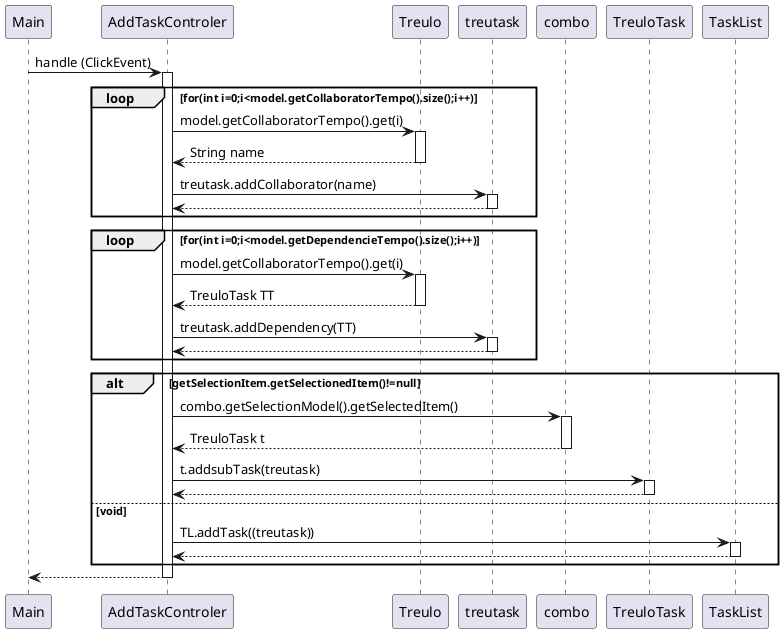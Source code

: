 @startuml

Main -> AddTaskControler : handle (ClickEvent)
activate AddTaskControler
loop for(int i=0;i<model.getCollaboratorTempo().size();i++)
AddTaskControler -> Treulo : model.getCollaboratorTempo().get(i)
activate Treulo
Treulo --> AddTaskControler : String name
deactivate Treulo
AddTaskControler -> treutask :treutask.addCollaborator(name)
activate treutask
treutask --> AddTaskControler
deactivate treutask
end

loop for(int i=0;i<model.getDependencieTempo().size();i++)
AddTaskControler -> Treulo : model.getCollaboratorTempo().get(i)
activate Treulo
Treulo --> AddTaskControler : TreuloTask TT
deactivate Treulo
AddTaskControler -> treutask :treutask.addDependency(TT)
activate treutask
treutask --> AddTaskControler
deactivate treutask
end

alt getSelectionItem.getSelectionedItem()!=null
AddTaskControler -> combo : combo.getSelectionModel().getSelectedItem()
activate combo

combo --> AddTaskControler : TreuloTask t
deactivate combo

AddTaskControler ->TreuloTask : t.addsubTask(treutask)
activate TreuloTask
TreuloTask --> AddTaskControler
deactivate TreuloTask

else void
AddTaskControler -> TaskList : TL.addTask((treutask))
activate TaskList
TaskList --> AddTaskControler
deactivate TaskList
end


AddTaskControler --> Main
deactivate AddTaskControler


@enduml